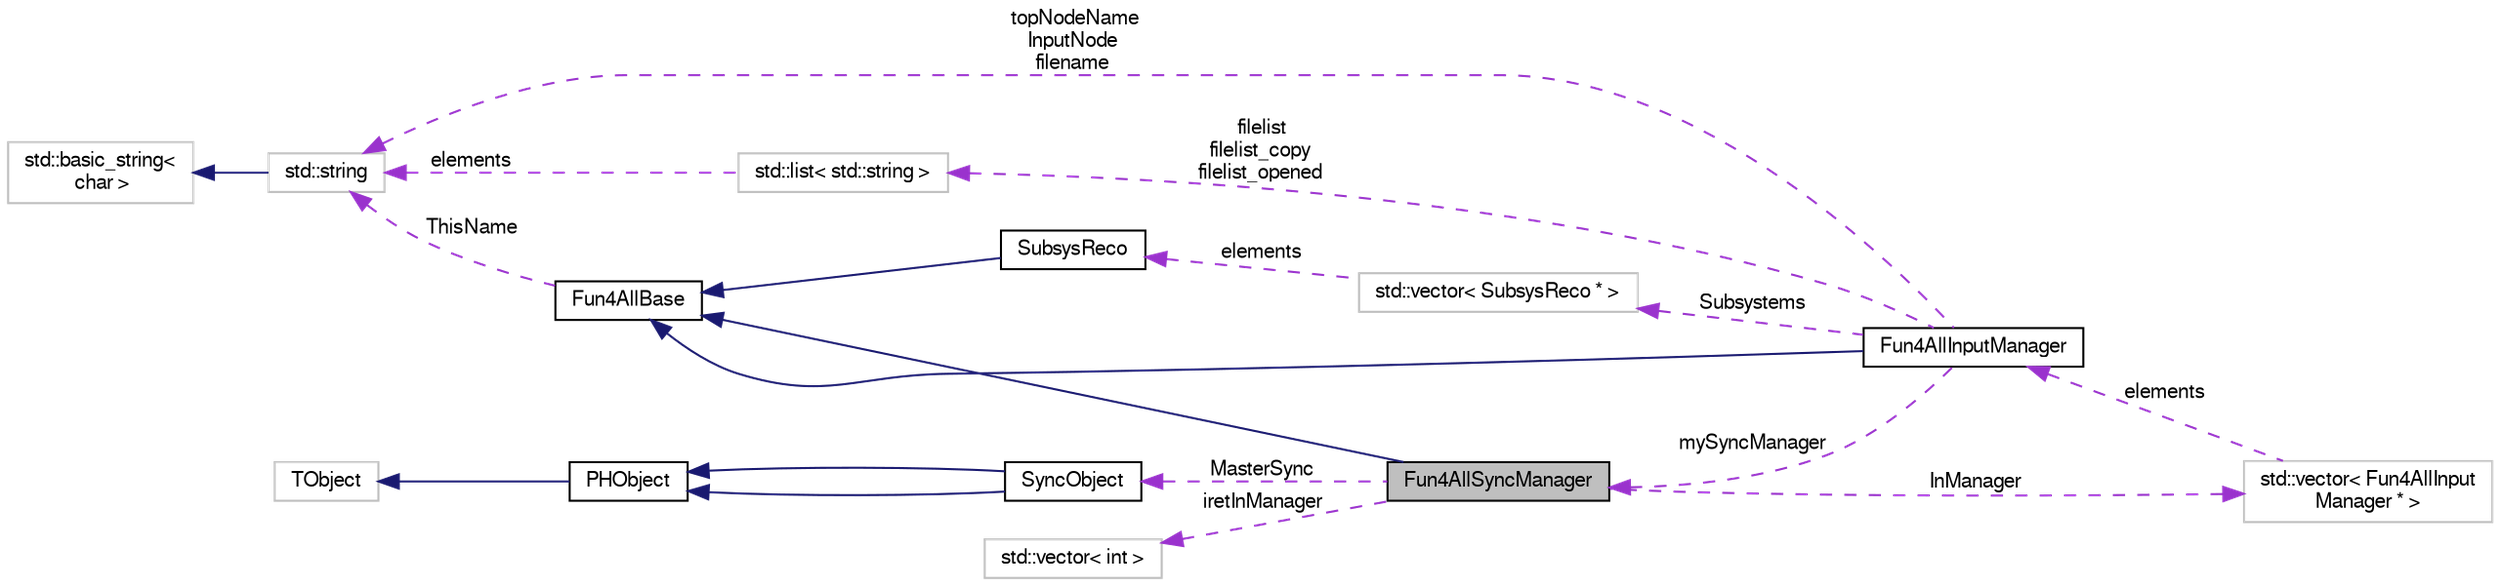digraph "Fun4AllSyncManager"
{
  bgcolor="transparent";
  edge [fontname="FreeSans",fontsize="10",labelfontname="FreeSans",labelfontsize="10"];
  node [fontname="FreeSans",fontsize="10",shape=record];
  rankdir="LR";
  Node1 [label="Fun4AllSyncManager",height=0.2,width=0.4,color="black", fillcolor="grey75", style="filled" fontcolor="black"];
  Node2 -> Node1 [dir="back",color="midnightblue",fontsize="10",style="solid",fontname="FreeSans"];
  Node2 [label="Fun4AllBase",height=0.2,width=0.4,color="black",URL="$d5/dec/classFun4AllBase.html"];
  Node3 -> Node2 [dir="back",color="darkorchid3",fontsize="10",style="dashed",label=" ThisName" ,fontname="FreeSans"];
  Node3 [label="std::string",height=0.2,width=0.4,color="grey75",tooltip="STL class. "];
  Node4 -> Node3 [dir="back",color="midnightblue",fontsize="10",style="solid",fontname="FreeSans"];
  Node4 [label="std::basic_string\<\l char \>",height=0.2,width=0.4,color="grey75",tooltip="STL class. "];
  Node5 -> Node1 [dir="back",color="darkorchid3",fontsize="10",style="dashed",label=" InManager" ,fontname="FreeSans"];
  Node5 [label="std::vector\< Fun4AllInput\lManager * \>",height=0.2,width=0.4,color="grey75"];
  Node6 -> Node5 [dir="back",color="darkorchid3",fontsize="10",style="dashed",label=" elements" ,fontname="FreeSans"];
  Node6 [label="Fun4AllInputManager",height=0.2,width=0.4,color="black",URL="$d4/da9/classFun4AllInputManager.html"];
  Node2 -> Node6 [dir="back",color="midnightblue",fontsize="10",style="solid",fontname="FreeSans"];
  Node7 -> Node6 [dir="back",color="darkorchid3",fontsize="10",style="dashed",label=" Subsystems" ,fontname="FreeSans"];
  Node7 [label="std::vector\< SubsysReco * \>",height=0.2,width=0.4,color="grey75"];
  Node8 -> Node7 [dir="back",color="darkorchid3",fontsize="10",style="dashed",label=" elements" ,fontname="FreeSans"];
  Node8 [label="SubsysReco",height=0.2,width=0.4,color="black",URL="$d0/d32/classSubsysReco.html"];
  Node2 -> Node8 [dir="back",color="midnightblue",fontsize="10",style="solid",fontname="FreeSans"];
  Node1 -> Node6 [dir="back",color="darkorchid3",fontsize="10",style="dashed",label=" mySyncManager" ,fontname="FreeSans"];
  Node3 -> Node6 [dir="back",color="darkorchid3",fontsize="10",style="dashed",label=" topNodeName\nInputNode\nfilename" ,fontname="FreeSans"];
  Node9 -> Node6 [dir="back",color="darkorchid3",fontsize="10",style="dashed",label=" filelist\nfilelist_copy\nfilelist_opened" ,fontname="FreeSans"];
  Node9 [label="std::list\< std::string \>",height=0.2,width=0.4,color="grey75"];
  Node3 -> Node9 [dir="back",color="darkorchid3",fontsize="10",style="dashed",label=" elements" ,fontname="FreeSans"];
  Node10 -> Node1 [dir="back",color="darkorchid3",fontsize="10",style="dashed",label=" MasterSync" ,fontname="FreeSans"];
  Node10 [label="SyncObject",height=0.2,width=0.4,color="black",URL="$de/dbb/classSyncObject.html"];
  Node11 -> Node10 [dir="back",color="midnightblue",fontsize="10",style="solid",fontname="FreeSans"];
  Node11 [label="PHObject",height=0.2,width=0.4,color="black",URL="$d9/d24/classPHObject.html"];
  Node12 -> Node11 [dir="back",color="midnightblue",fontsize="10",style="solid",fontname="FreeSans"];
  Node12 [label="TObject",height=0.2,width=0.4,color="grey75"];
  Node11 -> Node10 [dir="back",color="midnightblue",fontsize="10",style="solid",fontname="FreeSans"];
  Node13 -> Node1 [dir="back",color="darkorchid3",fontsize="10",style="dashed",label=" iretInManager" ,fontname="FreeSans"];
  Node13 [label="std::vector\< int \>",height=0.2,width=0.4,color="grey75"];
}
